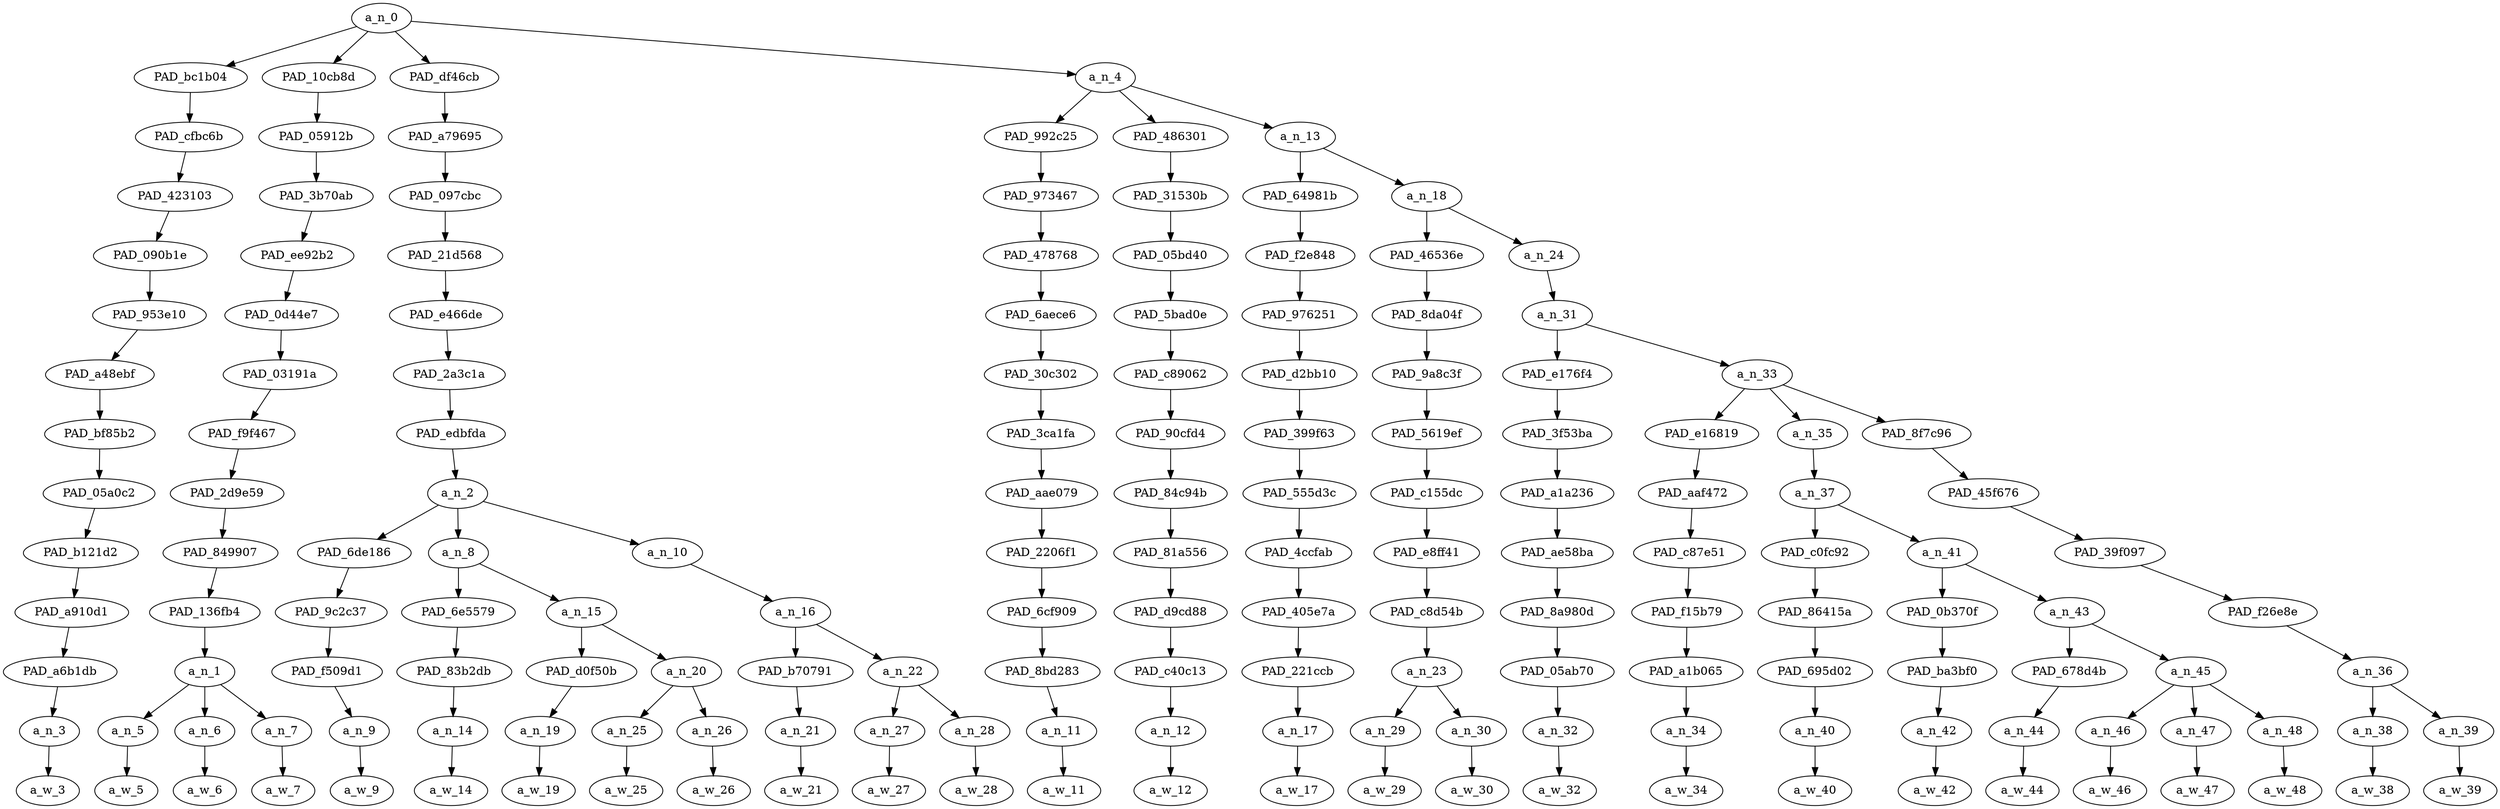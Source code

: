 strict digraph "" {
	a_n_0	[div_dir=1,
		index=0,
		level=13,
		pos="8.022569444444445,13!",
		text_span="[0, 1, 2, 3, 4, 5, 6, 7, 8, 9, 10, 11, 12, 13, 14, 15, 16, 17, 18, 19, 20, 21, 22, 23, 24, 25, 26]",
		value=0.99999999];
	PAD_bc1b04	[div_dir=1,
		index=2,
		level=12,
		pos="11.0,12!",
		text_span="[11]",
		value=0.02836614];
	a_n_0 -> PAD_bc1b04;
	PAD_10cb8d	[div_dir=-1,
		index=0,
		level=12,
		pos="1.0,12!",
		text_span="[0, 1, 2]",
		value=0.11541979];
	a_n_0 -> PAD_10cb8d;
	PAD_df46cb	[div_dir=1,
		index=1,
		level=12,
		pos="6.541666666666667,12!",
		text_span="[3, 4, 5, 6, 7, 8, 9, 10]",
		value=0.37009094];
	a_n_0 -> PAD_df46cb;
	a_n_4	[div_dir=1,
		index=3,
		level=12,
		pos="13.548611111111112,12!",
		text_span="[12, 13, 14, 15, 16, 17, 18, 19, 20, 21, 22, 23, 24, 25, 26]",
		value=0.48604303];
	a_n_0 -> a_n_4;
	PAD_cfbc6b	[div_dir=1,
		index=2,
		level=11,
		pos="11.0,11!",
		text_span="[11]",
		value=0.02836614];
	PAD_bc1b04 -> PAD_cfbc6b;
	PAD_423103	[div_dir=1,
		index=2,
		level=10,
		pos="11.0,10!",
		text_span="[11]",
		value=0.02836614];
	PAD_cfbc6b -> PAD_423103;
	PAD_090b1e	[div_dir=1,
		index=2,
		level=9,
		pos="11.0,9!",
		text_span="[11]",
		value=0.02836614];
	PAD_423103 -> PAD_090b1e;
	PAD_953e10	[div_dir=1,
		index=2,
		level=8,
		pos="11.0,8!",
		text_span="[11]",
		value=0.02836614];
	PAD_090b1e -> PAD_953e10;
	PAD_a48ebf	[div_dir=1,
		index=2,
		level=7,
		pos="11.0,7!",
		text_span="[11]",
		value=0.02836614];
	PAD_953e10 -> PAD_a48ebf;
	PAD_bf85b2	[div_dir=1,
		index=2,
		level=6,
		pos="11.0,6!",
		text_span="[11]",
		value=0.02836614];
	PAD_a48ebf -> PAD_bf85b2;
	PAD_05a0c2	[div_dir=1,
		index=2,
		level=5,
		pos="11.0,5!",
		text_span="[11]",
		value=0.02836614];
	PAD_bf85b2 -> PAD_05a0c2;
	PAD_b121d2	[div_dir=1,
		index=4,
		level=4,
		pos="11.0,4!",
		text_span="[11]",
		value=0.02836614];
	PAD_05a0c2 -> PAD_b121d2;
	PAD_a910d1	[div_dir=1,
		index=5,
		level=3,
		pos="11.0,3!",
		text_span="[11]",
		value=0.02836614];
	PAD_b121d2 -> PAD_a910d1;
	PAD_a6b1db	[div_dir=1,
		index=7,
		level=2,
		pos="11.0,2!",
		text_span="[11]",
		value=0.02836614];
	PAD_a910d1 -> PAD_a6b1db;
	a_n_3	[div_dir=1,
		index=11,
		level=1,
		pos="11.0,1!",
		text_span="[11]",
		value=0.02836614];
	PAD_a6b1db -> a_n_3;
	a_w_3	[div_dir=0,
		index=11,
		level=0,
		pos="11,0!",
		text_span="[11]",
		value=you1];
	a_n_3 -> a_w_3;
	PAD_05912b	[div_dir=-1,
		index=0,
		level=11,
		pos="1.0,11!",
		text_span="[0, 1, 2]",
		value=0.11541979];
	PAD_10cb8d -> PAD_05912b;
	PAD_3b70ab	[div_dir=-1,
		index=0,
		level=10,
		pos="1.0,10!",
		text_span="[0, 1, 2]",
		value=0.11541979];
	PAD_05912b -> PAD_3b70ab;
	PAD_ee92b2	[div_dir=-1,
		index=0,
		level=9,
		pos="1.0,9!",
		text_span="[0, 1, 2]",
		value=0.11541979];
	PAD_3b70ab -> PAD_ee92b2;
	PAD_0d44e7	[div_dir=-1,
		index=0,
		level=8,
		pos="1.0,8!",
		text_span="[0, 1, 2]",
		value=0.11541979];
	PAD_ee92b2 -> PAD_0d44e7;
	PAD_03191a	[div_dir=-1,
		index=0,
		level=7,
		pos="1.0,7!",
		text_span="[0, 1, 2]",
		value=0.11541979];
	PAD_0d44e7 -> PAD_03191a;
	PAD_f9f467	[div_dir=-1,
		index=0,
		level=6,
		pos="1.0,6!",
		text_span="[0, 1, 2]",
		value=0.11541979];
	PAD_03191a -> PAD_f9f467;
	PAD_2d9e59	[div_dir=-1,
		index=0,
		level=5,
		pos="1.0,5!",
		text_span="[0, 1, 2]",
		value=0.11541979];
	PAD_f9f467 -> PAD_2d9e59;
	PAD_849907	[div_dir=-1,
		index=0,
		level=4,
		pos="1.0,4!",
		text_span="[0, 1, 2]",
		value=0.11541979];
	PAD_2d9e59 -> PAD_849907;
	PAD_136fb4	[div_dir=-1,
		index=0,
		level=3,
		pos="1.0,3!",
		text_span="[0, 1, 2]",
		value=0.11541979];
	PAD_849907 -> PAD_136fb4;
	a_n_1	[div_dir=-1,
		index=0,
		level=2,
		pos="1.0,2!",
		text_span="[0, 1, 2]",
		value=0.11541979];
	PAD_136fb4 -> a_n_1;
	a_n_5	[div_dir=1,
		index=0,
		level=1,
		pos="0.0,1!",
		text_span="[0]",
		value=0.03136115];
	a_n_1 -> a_n_5;
	a_n_6	[div_dir=1,
		index=1,
		level=1,
		pos="1.0,1!",
		text_span="[1]",
		value=0.03896352];
	a_n_1 -> a_n_6;
	a_n_7	[div_dir=-1,
		index=2,
		level=1,
		pos="2.0,1!",
		text_span="[2]",
		value=0.04507873];
	a_n_1 -> a_n_7;
	a_w_5	[div_dir=0,
		index=0,
		level=0,
		pos="0,0!",
		text_span="[0]",
		value="<user>"];
	a_n_5 -> a_w_5;
	a_w_6	[div_dir=0,
		index=1,
		level=0,
		pos="1,0!",
		text_span="[1]",
		value=oh];
	a_n_6 -> a_w_6;
	a_w_7	[div_dir=0,
		index=2,
		level=0,
		pos="2,0!",
		text_span="[2]",
		value=boy];
	a_n_7 -> a_w_7;
	PAD_a79695	[div_dir=1,
		index=1,
		level=11,
		pos="6.541666666666667,11!",
		text_span="[3, 4, 5, 6, 7, 8, 9, 10]",
		value=0.37009094];
	PAD_df46cb -> PAD_a79695;
	PAD_097cbc	[div_dir=1,
		index=1,
		level=10,
		pos="6.541666666666667,10!",
		text_span="[3, 4, 5, 6, 7, 8, 9, 10]",
		value=0.37009094];
	PAD_a79695 -> PAD_097cbc;
	PAD_21d568	[div_dir=1,
		index=1,
		level=9,
		pos="6.541666666666667,9!",
		text_span="[3, 4, 5, 6, 7, 8, 9, 10]",
		value=0.37009094];
	PAD_097cbc -> PAD_21d568;
	PAD_e466de	[div_dir=1,
		index=1,
		level=8,
		pos="6.541666666666667,8!",
		text_span="[3, 4, 5, 6, 7, 8, 9, 10]",
		value=0.37009094];
	PAD_21d568 -> PAD_e466de;
	PAD_2a3c1a	[div_dir=1,
		index=1,
		level=7,
		pos="6.541666666666667,7!",
		text_span="[3, 4, 5, 6, 7, 8, 9, 10]",
		value=0.37009094];
	PAD_e466de -> PAD_2a3c1a;
	PAD_edbfda	[div_dir=1,
		index=1,
		level=6,
		pos="6.541666666666667,6!",
		text_span="[3, 4, 5, 6, 7, 8, 9, 10]",
		value=0.37009094];
	PAD_2a3c1a -> PAD_edbfda;
	a_n_2	[div_dir=1,
		index=1,
		level=5,
		pos="6.541666666666667,5!",
		text_span="[3, 4, 5, 6, 7, 8, 9, 10]",
		value=0.37009094];
	PAD_edbfda -> a_n_2;
	PAD_6de186	[div_dir=1,
		index=2,
		level=4,
		pos="7.0,4!",
		text_span="[7]",
		value=0.02542667];
	a_n_2 -> PAD_6de186;
	a_n_8	[div_dir=-1,
		index=1,
		level=4,
		pos="3.875,4!",
		text_span="[3, 4, 5, 6]",
		value=0.25173430];
	a_n_2 -> a_n_8;
	a_n_10	[div_dir=1,
		index=3,
		level=4,
		pos="8.75,4!",
		text_span="[8, 9, 10]",
		value=0.09284985];
	a_n_2 -> a_n_10;
	PAD_9c2c37	[div_dir=1,
		index=3,
		level=3,
		pos="7.0,3!",
		text_span="[7]",
		value=0.02542667];
	PAD_6de186 -> PAD_9c2c37;
	PAD_f509d1	[div_dir=1,
		index=4,
		level=2,
		pos="7.0,2!",
		text_span="[7]",
		value=0.02542667];
	PAD_9c2c37 -> PAD_f509d1;
	a_n_9	[div_dir=1,
		index=7,
		level=1,
		pos="7.0,1!",
		text_span="[7]",
		value=0.02542667];
	PAD_f509d1 -> a_n_9;
	a_w_9	[div_dir=0,
		index=7,
		level=0,
		pos="7,0!",
		text_span="[7]",
		value=but];
	a_n_9 -> a_w_9;
	PAD_6e5579	[div_dir=1,
		index=1,
		level=3,
		pos="3.0,3!",
		text_span="[3]",
		value=0.03410404];
	a_n_8 -> PAD_6e5579;
	a_n_15	[div_dir=-1,
		index=2,
		level=3,
		pos="4.75,3!",
		text_span="[4, 5, 6]",
		value=0.21761191];
	a_n_8 -> a_n_15;
	PAD_83b2db	[div_dir=1,
		index=1,
		level=2,
		pos="3.0,2!",
		text_span="[3]",
		value=0.03410404];
	PAD_6e5579 -> PAD_83b2db;
	a_n_14	[div_dir=1,
		index=3,
		level=1,
		pos="3.0,1!",
		text_span="[3]",
		value=0.03410404];
	PAD_83b2db -> a_n_14;
	a_w_14	[div_dir=0,
		index=3,
		level=0,
		pos="3,0!",
		text_span="[3]",
		value=you];
	a_n_14 -> a_w_14;
	PAD_d0f50b	[div_dir=1,
		index=2,
		level=2,
		pos="4.0,2!",
		text_span="[4]",
		value=0.02349507];
	a_n_15 -> PAD_d0f50b;
	a_n_20	[div_dir=-1,
		index=3,
		level=2,
		pos="5.5,2!",
		text_span="[5, 6]",
		value=0.19402662];
	a_n_15 -> a_n_20;
	a_n_19	[div_dir=1,
		index=4,
		level=1,
		pos="4.0,1!",
		text_span="[4]",
		value=0.02349507];
	PAD_d0f50b -> a_n_19;
	a_w_19	[div_dir=0,
		index=4,
		level=0,
		pos="4,0!",
		text_span="[4]",
		value=are];
	a_n_19 -> a_w_19;
	a_n_25	[div_dir=1,
		index=5,
		level=1,
		pos="5.0,1!",
		text_span="[5]",
		value=0.02940110];
	a_n_20 -> a_n_25;
	a_n_26	[div_dir=-1,
		index=6,
		level=1,
		pos="6.0,1!",
		text_span="[6]",
		value=0.16451749];
	a_n_20 -> a_n_26;
	a_w_25	[div_dir=0,
		index=5,
		level=0,
		pos="5,0!",
		text_span="[5]",
		value=a];
	a_n_25 -> a_w_25;
	a_w_26	[div_dir=0,
		index=6,
		level=0,
		pos="6,0!",
		text_span="[6]",
		value=retard];
	a_n_26 -> a_w_26;
	a_n_16	[div_dir=1,
		index=4,
		level=3,
		pos="8.75,3!",
		text_span="[8, 9, 10]",
		value=0.09275523];
	a_n_10 -> a_n_16;
	PAD_b70791	[div_dir=1,
		index=5,
		level=2,
		pos="8.0,2!",
		text_span="[8]",
		value=0.02083064];
	a_n_16 -> PAD_b70791;
	a_n_22	[div_dir=1,
		index=6,
		level=2,
		pos="9.5,2!",
		text_span="[9, 10]",
		value=0.07182997];
	a_n_16 -> a_n_22;
	a_n_21	[div_dir=1,
		index=8,
		level=1,
		pos="8.0,1!",
		text_span="[8]",
		value=0.02083064];
	PAD_b70791 -> a_n_21;
	a_w_21	[div_dir=0,
		index=8,
		level=0,
		pos="8,0!",
		text_span="[8]",
		value=can];
	a_n_21 -> a_w_21;
	a_n_27	[div_dir=-1,
		index=9,
		level=1,
		pos="9.0,1!",
		text_span="[9]",
		value=0.02277696];
	a_n_22 -> a_n_27;
	a_n_28	[div_dir=1,
		index=10,
		level=1,
		pos="10.0,1!",
		text_span="[10]",
		value=0.04894889];
	a_n_22 -> a_n_28;
	a_w_27	[div_dir=0,
		index=9,
		level=0,
		pos="9,0!",
		text_span="[9]",
		value=be];
	a_n_27 -> a_w_27;
	a_w_28	[div_dir=0,
		index=10,
		level=0,
		pos="10,0!",
		text_span="[10]",
		value=chill];
	a_n_28 -> a_w_28;
	PAD_992c25	[div_dir=-1,
		index=3,
		level=11,
		pos="12.0,11!",
		text_span="[12]",
		value=0.03160631];
	a_n_4 -> PAD_992c25;
	PAD_486301	[div_dir=1,
		index=4,
		level=11,
		pos="13.0,11!",
		text_span="[13]",
		value=0.02545346];
	a_n_4 -> PAD_486301;
	a_n_13	[div_dir=1,
		index=5,
		level=11,
		pos="15.645833333333334,11!",
		text_span="[14, 15, 16, 17, 18, 19, 20, 21, 22, 23, 24, 25, 26]",
		value=0.42896547];
	a_n_4 -> a_n_13;
	PAD_973467	[div_dir=-1,
		index=3,
		level=10,
		pos="12.0,10!",
		text_span="[12]",
		value=0.03160631];
	PAD_992c25 -> PAD_973467;
	PAD_478768	[div_dir=-1,
		index=3,
		level=9,
		pos="12.0,9!",
		text_span="[12]",
		value=0.03160631];
	PAD_973467 -> PAD_478768;
	PAD_6aece6	[div_dir=-1,
		index=3,
		level=8,
		pos="12.0,8!",
		text_span="[12]",
		value=0.03160631];
	PAD_478768 -> PAD_6aece6;
	PAD_30c302	[div_dir=-1,
		index=3,
		level=7,
		pos="12.0,7!",
		text_span="[12]",
		value=0.03160631];
	PAD_6aece6 -> PAD_30c302;
	PAD_3ca1fa	[div_dir=-1,
		index=3,
		level=6,
		pos="12.0,6!",
		text_span="[12]",
		value=0.03160631];
	PAD_30c302 -> PAD_3ca1fa;
	PAD_aae079	[div_dir=-1,
		index=3,
		level=5,
		pos="12.0,5!",
		text_span="[12]",
		value=0.03160631];
	PAD_3ca1fa -> PAD_aae079;
	PAD_2206f1	[div_dir=-1,
		index=5,
		level=4,
		pos="12.0,4!",
		text_span="[12]",
		value=0.03160631];
	PAD_aae079 -> PAD_2206f1;
	PAD_6cf909	[div_dir=-1,
		index=6,
		level=3,
		pos="12.0,3!",
		text_span="[12]",
		value=0.03160631];
	PAD_2206f1 -> PAD_6cf909;
	PAD_8bd283	[div_dir=-1,
		index=8,
		level=2,
		pos="12.0,2!",
		text_span="[12]",
		value=0.03160631];
	PAD_6cf909 -> PAD_8bd283;
	a_n_11	[div_dir=-1,
		index=12,
		level=1,
		pos="12.0,1!",
		text_span="[12]",
		value=0.03160631];
	PAD_8bd283 -> a_n_11;
	a_w_11	[div_dir=0,
		index=12,
		level=0,
		pos="12,0!",
		text_span="[12]",
		value=remind];
	a_n_11 -> a_w_11;
	PAD_31530b	[div_dir=1,
		index=4,
		level=10,
		pos="13.0,10!",
		text_span="[13]",
		value=0.02545346];
	PAD_486301 -> PAD_31530b;
	PAD_05bd40	[div_dir=1,
		index=4,
		level=9,
		pos="13.0,9!",
		text_span="[13]",
		value=0.02545346];
	PAD_31530b -> PAD_05bd40;
	PAD_5bad0e	[div_dir=1,
		index=4,
		level=8,
		pos="13.0,8!",
		text_span="[13]",
		value=0.02545346];
	PAD_05bd40 -> PAD_5bad0e;
	PAD_c89062	[div_dir=1,
		index=4,
		level=7,
		pos="13.0,7!",
		text_span="[13]",
		value=0.02545346];
	PAD_5bad0e -> PAD_c89062;
	PAD_90cfd4	[div_dir=1,
		index=4,
		level=6,
		pos="13.0,6!",
		text_span="[13]",
		value=0.02545346];
	PAD_c89062 -> PAD_90cfd4;
	PAD_84c94b	[div_dir=1,
		index=4,
		level=5,
		pos="13.0,5!",
		text_span="[13]",
		value=0.02545346];
	PAD_90cfd4 -> PAD_84c94b;
	PAD_81a556	[div_dir=1,
		index=6,
		level=4,
		pos="13.0,4!",
		text_span="[13]",
		value=0.02545346];
	PAD_84c94b -> PAD_81a556;
	PAD_d9cd88	[div_dir=1,
		index=7,
		level=3,
		pos="13.0,3!",
		text_span="[13]",
		value=0.02545346];
	PAD_81a556 -> PAD_d9cd88;
	PAD_c40c13	[div_dir=1,
		index=9,
		level=2,
		pos="13.0,2!",
		text_span="[13]",
		value=0.02545346];
	PAD_d9cd88 -> PAD_c40c13;
	a_n_12	[div_dir=1,
		index=13,
		level=1,
		pos="13.0,1!",
		text_span="[13]",
		value=0.02545346];
	PAD_c40c13 -> a_n_12;
	a_w_12	[div_dir=0,
		index=13,
		level=0,
		pos="13,0!",
		text_span="[13]",
		value=me];
	a_n_12 -> a_w_12;
	PAD_64981b	[div_dir=1,
		index=5,
		level=10,
		pos="14.0,10!",
		text_span="[14]",
		value=0.01991776];
	a_n_13 -> PAD_64981b;
	a_n_18	[div_dir=1,
		index=6,
		level=10,
		pos="17.291666666666668,10!",
		text_span="[15, 16, 17, 18, 19, 20, 21, 22, 23, 24, 25, 26]",
		value=0.40902721];
	a_n_13 -> a_n_18;
	PAD_f2e848	[div_dir=1,
		index=5,
		level=9,
		pos="14.0,9!",
		text_span="[14]",
		value=0.01991776];
	PAD_64981b -> PAD_f2e848;
	PAD_976251	[div_dir=1,
		index=5,
		level=8,
		pos="14.0,8!",
		text_span="[14]",
		value=0.01991776];
	PAD_f2e848 -> PAD_976251;
	PAD_d2bb10	[div_dir=1,
		index=5,
		level=7,
		pos="14.0,7!",
		text_span="[14]",
		value=0.01991776];
	PAD_976251 -> PAD_d2bb10;
	PAD_399f63	[div_dir=1,
		index=5,
		level=6,
		pos="14.0,6!",
		text_span="[14]",
		value=0.01991776];
	PAD_d2bb10 -> PAD_399f63;
	PAD_555d3c	[div_dir=1,
		index=5,
		level=5,
		pos="14.0,5!",
		text_span="[14]",
		value=0.01991776];
	PAD_399f63 -> PAD_555d3c;
	PAD_4ccfab	[div_dir=1,
		index=7,
		level=4,
		pos="14.0,4!",
		text_span="[14]",
		value=0.01991776];
	PAD_555d3c -> PAD_4ccfab;
	PAD_405e7a	[div_dir=1,
		index=8,
		level=3,
		pos="14.0,3!",
		text_span="[14]",
		value=0.01991776];
	PAD_4ccfab -> PAD_405e7a;
	PAD_221ccb	[div_dir=1,
		index=10,
		level=2,
		pos="14.0,2!",
		text_span="[14]",
		value=0.01991776];
	PAD_405e7a -> PAD_221ccb;
	a_n_17	[div_dir=1,
		index=14,
		level=1,
		pos="14.0,1!",
		text_span="[14]",
		value=0.01991776];
	PAD_221ccb -> a_n_17;
	a_w_17	[div_dir=0,
		index=14,
		level=0,
		pos="14,0!",
		text_span="[14]",
		value=of];
	a_n_17 -> a_w_17;
	PAD_46536e	[div_dir=1,
		index=6,
		level=9,
		pos="15.5,9!",
		text_span="[15, 16]",
		value=0.06583627];
	a_n_18 -> PAD_46536e;
	a_n_24	[div_dir=-1,
		index=7,
		level=9,
		pos="19.083333333333336,9!",
		text_span="[17, 18, 19, 20, 21, 22, 23, 24, 25, 26]",
		value=0.34317755];
	a_n_18 -> a_n_24;
	PAD_8da04f	[div_dir=1,
		index=6,
		level=8,
		pos="15.5,8!",
		text_span="[15, 16]",
		value=0.06583627];
	PAD_46536e -> PAD_8da04f;
	PAD_9a8c3f	[div_dir=1,
		index=6,
		level=7,
		pos="15.5,7!",
		text_span="[15, 16]",
		value=0.06583627];
	PAD_8da04f -> PAD_9a8c3f;
	PAD_5619ef	[div_dir=1,
		index=6,
		level=6,
		pos="15.5,6!",
		text_span="[15, 16]",
		value=0.06583627];
	PAD_9a8c3f -> PAD_5619ef;
	PAD_c155dc	[div_dir=1,
		index=6,
		level=5,
		pos="15.5,5!",
		text_span="[15, 16]",
		value=0.06583627];
	PAD_5619ef -> PAD_c155dc;
	PAD_e8ff41	[div_dir=1,
		index=8,
		level=4,
		pos="15.5,4!",
		text_span="[15, 16]",
		value=0.06583627];
	PAD_c155dc -> PAD_e8ff41;
	PAD_c8d54b	[div_dir=1,
		index=9,
		level=3,
		pos="15.5,3!",
		text_span="[15, 16]",
		value=0.06583627];
	PAD_e8ff41 -> PAD_c8d54b;
	a_n_23	[div_dir=1,
		index=11,
		level=2,
		pos="15.5,2!",
		text_span="[15, 16]",
		value=0.06583627];
	PAD_c8d54b -> a_n_23;
	a_n_29	[div_dir=1,
		index=15,
		level=1,
		pos="15.0,1!",
		text_span="[15]",
		value=0.02327722];
	a_n_23 -> a_n_29;
	a_n_30	[div_dir=1,
		index=16,
		level=1,
		pos="16.0,1!",
		text_span="[16]",
		value=0.04231272];
	a_n_23 -> a_n_30;
	a_w_29	[div_dir=0,
		index=15,
		level=0,
		pos="15,0!",
		text_span="[15]",
		value=the];
	a_n_29 -> a_w_29;
	a_w_30	[div_dir=0,
		index=16,
		level=0,
		pos="16,0!",
		text_span="[16]",
		value=kid];
	a_n_30 -> a_w_30;
	a_n_31	[div_dir=-1,
		index=7,
		level=8,
		pos="19.083333333333336,8!",
		text_span="[17, 18, 19, 20, 21, 22, 23, 24, 25, 26]",
		value=0.34308143];
	a_n_24 -> a_n_31;
	PAD_e176f4	[div_dir=-1,
		index=7,
		level=7,
		pos="17.0,7!",
		text_span="[17]",
		value=0.02470459];
	a_n_31 -> PAD_e176f4;
	a_n_33	[div_dir=-1,
		index=8,
		level=7,
		pos="21.166666666666668,7!",
		text_span="[18, 19, 20, 21, 22, 23, 24, 25, 26]",
		value=0.31828072];
	a_n_31 -> a_n_33;
	PAD_3f53ba	[div_dir=-1,
		index=7,
		level=6,
		pos="17.0,6!",
		text_span="[17]",
		value=0.02470459];
	PAD_e176f4 -> PAD_3f53ba;
	PAD_a1a236	[div_dir=-1,
		index=7,
		level=5,
		pos="17.0,5!",
		text_span="[17]",
		value=0.02470459];
	PAD_3f53ba -> PAD_a1a236;
	PAD_ae58ba	[div_dir=-1,
		index=9,
		level=4,
		pos="17.0,4!",
		text_span="[17]",
		value=0.02470459];
	PAD_a1a236 -> PAD_ae58ba;
	PAD_8a980d	[div_dir=-1,
		index=10,
		level=3,
		pos="17.0,3!",
		text_span="[17]",
		value=0.02470459];
	PAD_ae58ba -> PAD_8a980d;
	PAD_05ab70	[div_dir=-1,
		index=12,
		level=2,
		pos="17.0,2!",
		text_span="[17]",
		value=0.02470459];
	PAD_8a980d -> PAD_05ab70;
	a_n_32	[div_dir=-1,
		index=17,
		level=1,
		pos="17.0,1!",
		text_span="[17]",
		value=0.02470459];
	PAD_05ab70 -> a_n_32;
	a_w_32	[div_dir=0,
		index=17,
		level=0,
		pos="17,0!",
		text_span="[17]",
		value=we];
	a_n_32 -> a_w_32;
	PAD_e16819	[div_dir=1,
		index=8,
		level=6,
		pos="18.0,6!",
		text_span="[18]",
		value=0.02554276];
	a_n_33 -> PAD_e16819;
	a_n_35	[div_dir=-1,
		index=9,
		level=6,
		pos="20.0,6!",
		text_span="[19, 20, 21, 22, 23, 24]",
		value=0.21041434];
	a_n_33 -> a_n_35;
	PAD_8f7c96	[div_dir=-1,
		index=10,
		level=6,
		pos="25.5,6!",
		text_span="[25, 26]",
		value=0.08223923];
	a_n_33 -> PAD_8f7c96;
	PAD_aaf472	[div_dir=1,
		index=8,
		level=5,
		pos="18.0,5!",
		text_span="[18]",
		value=0.02554276];
	PAD_e16819 -> PAD_aaf472;
	PAD_c87e51	[div_dir=1,
		index=10,
		level=4,
		pos="18.0,4!",
		text_span="[18]",
		value=0.02554276];
	PAD_aaf472 -> PAD_c87e51;
	PAD_f15b79	[div_dir=1,
		index=11,
		level=3,
		pos="18.0,3!",
		text_span="[18]",
		value=0.02554276];
	PAD_c87e51 -> PAD_f15b79;
	PAD_a1b065	[div_dir=1,
		index=13,
		level=2,
		pos="18.0,2!",
		text_span="[18]",
		value=0.02554276];
	PAD_f15b79 -> PAD_a1b065;
	a_n_34	[div_dir=1,
		index=18,
		level=1,
		pos="18.0,1!",
		text_span="[18]",
		value=0.02554276];
	PAD_a1b065 -> a_n_34;
	a_w_34	[div_dir=0,
		index=18,
		level=0,
		pos="18,0!",
		text_span="[18]",
		value=used];
	a_n_34 -> a_w_34;
	a_n_37	[div_dir=-1,
		index=9,
		level=5,
		pos="20.0,5!",
		text_span="[19, 20, 21, 22, 23, 24]",
		value=0.21037612];
	a_n_35 -> a_n_37;
	PAD_c0fc92	[div_dir=1,
		index=11,
		level=4,
		pos="19.0,4!",
		text_span="[19]",
		value=0.02416996];
	a_n_37 -> PAD_c0fc92;
	a_n_41	[div_dir=-1,
		index=12,
		level=4,
		pos="21.0,4!",
		text_span="[20, 21, 22, 23, 24]",
		value=0.18616794];
	a_n_37 -> a_n_41;
	PAD_86415a	[div_dir=1,
		index=12,
		level=3,
		pos="19.0,3!",
		text_span="[19]",
		value=0.02416996];
	PAD_c0fc92 -> PAD_86415a;
	PAD_695d02	[div_dir=1,
		index=14,
		level=2,
		pos="19.0,2!",
		text_span="[19]",
		value=0.02416996];
	PAD_86415a -> PAD_695d02;
	a_n_40	[div_dir=1,
		index=19,
		level=1,
		pos="19.0,1!",
		text_span="[19]",
		value=0.02416996];
	PAD_695d02 -> a_n_40;
	a_w_40	[div_dir=0,
		index=19,
		level=0,
		pos="19,0!",
		text_span="[19]",
		value=to];
	a_n_40 -> a_w_40;
	PAD_0b370f	[div_dir=-1,
		index=13,
		level=3,
		pos="20.0,3!",
		text_span="[20]",
		value=0.06828809];
	a_n_41 -> PAD_0b370f;
	a_n_43	[div_dir=1,
		index=14,
		level=3,
		pos="22.0,3!",
		text_span="[21, 22, 23, 24]",
		value=0.11776970];
	a_n_41 -> a_n_43;
	PAD_ba3bf0	[div_dir=-1,
		index=15,
		level=2,
		pos="20.0,2!",
		text_span="[20]",
		value=0.06828809];
	PAD_0b370f -> PAD_ba3bf0;
	a_n_42	[div_dir=-1,
		index=20,
		level=1,
		pos="20.0,1!",
		text_span="[20]",
		value=0.06828809];
	PAD_ba3bf0 -> a_n_42;
	a_w_42	[div_dir=0,
		index=20,
		level=0,
		pos="20,0!",
		text_span="[20]",
		value=fuck];
	a_n_42 -> a_w_42;
	PAD_678d4b	[div_dir=1,
		index=16,
		level=2,
		pos="21.0,2!",
		text_span="[21]",
		value=0.02264344];
	a_n_43 -> PAD_678d4b;
	a_n_45	[div_dir=1,
		index=17,
		level=2,
		pos="23.0,2!",
		text_span="[22, 23, 24]",
		value=0.09504756];
	a_n_43 -> a_n_45;
	a_n_44	[div_dir=1,
		index=21,
		level=1,
		pos="21.0,1!",
		text_span="[21]",
		value=0.02264344];
	PAD_678d4b -> a_n_44;
	a_w_44	[div_dir=0,
		index=21,
		level=0,
		pos="21,0!",
		text_span="[21]",
		value=in];
	a_n_44 -> a_w_44;
	a_n_46	[div_dir=1,
		index=22,
		level=1,
		pos="22.0,1!",
		text_span="[22]",
		value=0.02407161];
	a_n_45 -> a_n_46;
	a_n_47	[div_dir=-1,
		index=23,
		level=1,
		pos="23.0,1!",
		text_span="[23]",
		value=0.04445509];
	a_n_45 -> a_n_47;
	a_n_48	[div_dir=1,
		index=24,
		level=1,
		pos="24.0,1!",
		text_span="[24]",
		value=0.02647970];
	a_n_45 -> a_n_48;
	a_w_46	[div_dir=0,
		index=22,
		level=0,
		pos="22,0!",
		text_span="[22]",
		value=the1];
	a_n_46 -> a_w_46;
	a_w_47	[div_dir=0,
		index=23,
		level=0,
		pos="23,0!",
		text_span="[23]",
		value=locker];
	a_n_47 -> a_w_47;
	a_w_48	[div_dir=0,
		index=24,
		level=0,
		pos="24,0!",
		text_span="[24]",
		value=room];
	a_n_48 -> a_w_48;
	PAD_45f676	[div_dir=-1,
		index=10,
		level=5,
		pos="25.5,5!",
		text_span="[25, 26]",
		value=0.08223923];
	PAD_8f7c96 -> PAD_45f676;
	PAD_39f097	[div_dir=-1,
		index=13,
		level=4,
		pos="25.5,4!",
		text_span="[25, 26]",
		value=0.08223923];
	PAD_45f676 -> PAD_39f097;
	PAD_f26e8e	[div_dir=-1,
		index=15,
		level=3,
		pos="25.5,3!",
		text_span="[25, 26]",
		value=0.08223923];
	PAD_39f097 -> PAD_f26e8e;
	a_n_36	[div_dir=-1,
		index=18,
		level=2,
		pos="25.5,2!",
		text_span="[25, 26]",
		value=0.08223923];
	PAD_f26e8e -> a_n_36;
	a_n_38	[div_dir=1,
		index=25,
		level=1,
		pos="25.0,1!",
		text_span="[25]",
		value=0.03149420];
	a_n_36 -> a_n_38;
	a_n_39	[div_dir=-1,
		index=26,
		level=1,
		pos="26.0,1!",
		text_span="[26]",
		value=0.05059743];
	a_n_36 -> a_n_39;
	a_w_38	[div_dir=0,
		index=25,
		level=0,
		pos="25,0!",
		text_span="[25]",
		value=before];
	a_n_38 -> a_w_38;
	a_w_39	[div_dir=0,
		index=26,
		level=0,
		pos="26,0!",
		text_span="[26]",
		value=gym];
	a_n_39 -> a_w_39;
}
